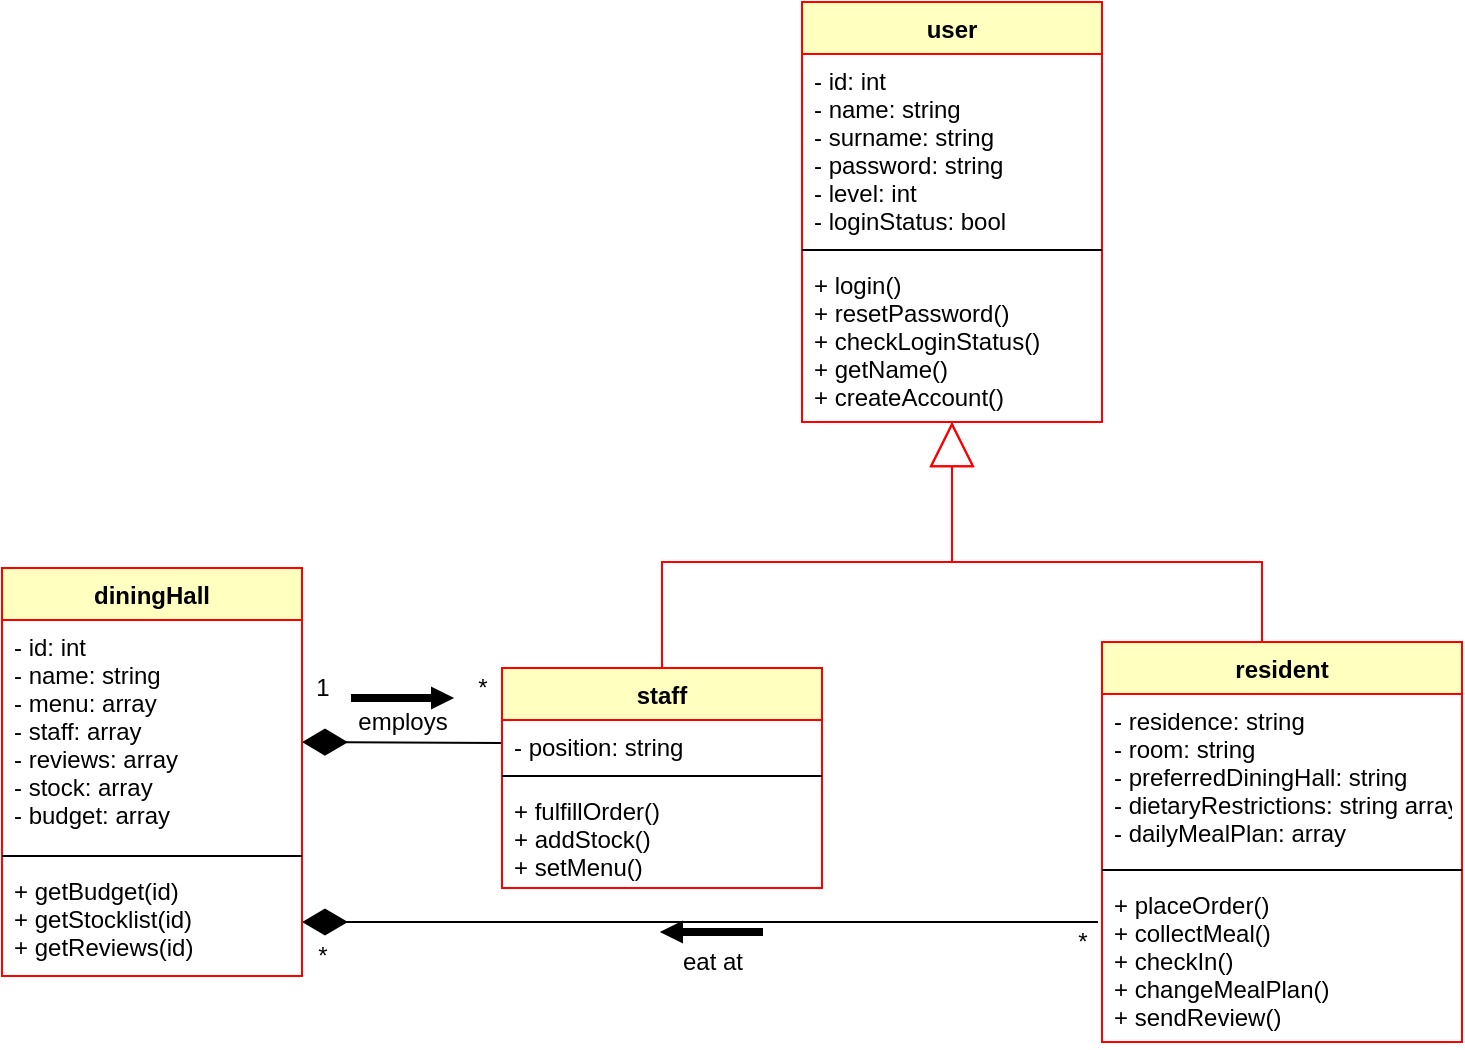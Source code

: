 <mxfile version="13.6.4" type="device"><diagram name="Page-1" id="e7e014a7-5840-1c2e-5031-d8a46d1fe8dd"><mxGraphModel dx="1038" dy="556" grid="1" gridSize="10" guides="1" tooltips="1" connect="1" arrows="1" fold="1" page="1" pageScale="1" pageWidth="1169" pageHeight="826" background="#ffffff" math="0" shadow="0"><root><mxCell id="0"/><mxCell id="1" parent="0"/><mxCell id="uWCh-ooKxQdx77lkRecy-43" style="edgeStyle=orthogonalEdgeStyle;rounded=0;orthogonalLoop=1;jettySize=auto;html=1;startArrow=none;startFill=0;endArrow=block;endFill=0;endSize=20;strokeColor=#FF0000;" parent="1" source="uWCh-ooKxQdx77lkRecy-26" target="uWCh-ooKxQdx77lkRecy-4" edge="1"><mxGeometry relative="1" as="geometry"><Array as="points"><mxPoint x="640" y="350"/><mxPoint x="485" y="350"/></Array></mxGeometry></mxCell><mxCell id="uWCh-ooKxQdx77lkRecy-42" style="edgeStyle=orthogonalEdgeStyle;rounded=0;orthogonalLoop=1;jettySize=auto;html=1;startArrow=none;startFill=0;endArrow=block;endFill=0;endSize=20;strokeColor=#FF0000;" parent="1" source="uWCh-ooKxQdx77lkRecy-9" target="uWCh-ooKxQdx77lkRecy-4" edge="1"><mxGeometry relative="1" as="geometry"><mxPoint x="480" y="310" as="targetPoint"/><Array as="points"><mxPoint x="340" y="350"/><mxPoint x="485" y="350"/></Array></mxGeometry></mxCell><mxCell id="uWCh-ooKxQdx77lkRecy-1" value="user" style="swimlane;fontStyle=1;align=center;verticalAlign=top;childLayout=stackLayout;horizontal=1;startSize=26;horizontalStack=0;resizeParent=1;resizeParentMax=0;resizeLast=0;collapsible=1;marginBottom=0;strokeColor=#FF0000;fillColor=#ffffc0;" parent="1" vertex="1"><mxGeometry x="410" y="70" width="150" height="210" as="geometry"/></mxCell><mxCell id="uWCh-ooKxQdx77lkRecy-2" value="- id: int&#xA;- name: string&#xA;- surname: string&#xA;- password: string&#xA;- level: int&#xA;- loginStatus: bool&#xA;&#xA;&#xA;" style="text;strokeColor=none;fillColor=none;align=left;verticalAlign=top;spacingLeft=4;spacingRight=4;overflow=hidden;rotatable=0;points=[[0,0.5],[1,0.5]];portConstraint=eastwest;" parent="uWCh-ooKxQdx77lkRecy-1" vertex="1"><mxGeometry y="26" width="150" height="94" as="geometry"/></mxCell><mxCell id="uWCh-ooKxQdx77lkRecy-3" value="" style="line;strokeWidth=1;fillColor=none;align=left;verticalAlign=middle;spacingTop=-1;spacingLeft=3;spacingRight=3;rotatable=0;labelPosition=right;points=[];portConstraint=eastwest;" parent="uWCh-ooKxQdx77lkRecy-1" vertex="1"><mxGeometry y="120" width="150" height="8" as="geometry"/></mxCell><mxCell id="uWCh-ooKxQdx77lkRecy-4" value="+ login()&#xA;+ resetPassword()&#xA;+ checkLoginStatus()&#xA;+ getName()&#xA;+ createAccount()&#xA;&#xA;" style="text;strokeColor=none;fillColor=none;align=left;verticalAlign=top;spacingLeft=4;spacingRight=4;overflow=hidden;rotatable=0;points=[[0,0.5],[1,0.5]];portConstraint=eastwest;" parent="uWCh-ooKxQdx77lkRecy-1" vertex="1"><mxGeometry y="128" width="150" height="82" as="geometry"/></mxCell><mxCell id="uWCh-ooKxQdx77lkRecy-26" value="resident" style="swimlane;fontStyle=1;align=center;verticalAlign=top;childLayout=stackLayout;horizontal=1;startSize=26;horizontalStack=0;resizeParent=1;resizeParentMax=0;resizeLast=0;collapsible=1;marginBottom=0;strokeColor=#FF0000;fillColor=#ffffc0;" parent="1" vertex="1"><mxGeometry x="560" y="390" width="180" height="200" as="geometry"/></mxCell><mxCell id="uWCh-ooKxQdx77lkRecy-27" value="- residence: string&#xA;- room: string&#xA;- preferredDiningHall: string&#xA;- dietaryRestrictions: string array&#xA;- dailyMealPlan: array&#xA;&#xA;" style="text;strokeColor=none;fillColor=none;align=left;verticalAlign=top;spacingLeft=4;spacingRight=4;overflow=hidden;rotatable=0;points=[[0,0.5],[1,0.5]];portConstraint=eastwest;" parent="uWCh-ooKxQdx77lkRecy-26" vertex="1"><mxGeometry y="26" width="180" height="84" as="geometry"/></mxCell><mxCell id="uWCh-ooKxQdx77lkRecy-28" value="" style="line;strokeWidth=1;fillColor=none;align=left;verticalAlign=middle;spacingTop=-1;spacingLeft=3;spacingRight=3;rotatable=0;labelPosition=right;points=[];portConstraint=eastwest;" parent="uWCh-ooKxQdx77lkRecy-26" vertex="1"><mxGeometry y="110" width="180" height="8" as="geometry"/></mxCell><mxCell id="uWCh-ooKxQdx77lkRecy-29" value="+ placeOrder()&#xA;+ collectMeal()&#xA;+ checkIn()&#xA;+ changeMealPlan()&#xA;+ sendReview()&#xA;" style="text;strokeColor=none;fillColor=none;align=left;verticalAlign=top;spacingLeft=4;spacingRight=4;overflow=hidden;rotatable=0;points=[[0,0.5],[1,0.5]];portConstraint=eastwest;" parent="uWCh-ooKxQdx77lkRecy-26" vertex="1"><mxGeometry y="118" width="180" height="82" as="geometry"/></mxCell><mxCell id="YkEt30V-v8oZXJ1Sc_5M-6" style="rounded=0;orthogonalLoop=1;jettySize=auto;html=1;endArrow=diamondThin;endFill=1;strokeWidth=1;startArrow=none;startFill=0;endSize=20;" edge="1" parent="1" source="uWCh-ooKxQdx77lkRecy-10"><mxGeometry relative="1" as="geometry"><mxPoint x="160" y="440" as="targetPoint"/></mxGeometry></mxCell><mxCell id="YkEt30V-v8oZXJ1Sc_5M-7" value="1" style="text;html=1;align=center;verticalAlign=middle;resizable=0;points=[];autosize=1;" vertex="1" parent="1"><mxGeometry x="160" y="403" width="20" height="20" as="geometry"/></mxCell><mxCell id="YkEt30V-v8oZXJ1Sc_5M-8" value="employs" style="text;html=1;align=center;verticalAlign=middle;resizable=0;points=[];autosize=1;" vertex="1" parent="1"><mxGeometry x="180" y="420" width="60" height="20" as="geometry"/></mxCell><mxCell id="YkEt30V-v8oZXJ1Sc_5M-9" value="*" style="text;html=1;align=center;verticalAlign=middle;resizable=0;points=[];autosize=1;" vertex="1" parent="1"><mxGeometry x="240" y="403" width="20" height="20" as="geometry"/></mxCell><mxCell id="YkEt30V-v8oZXJ1Sc_5M-11" style="edgeStyle=orthogonalEdgeStyle;rounded=0;orthogonalLoop=1;jettySize=auto;html=1;startArrow=none;startFill=0;endArrow=diamondThin;endFill=1;endSize=20;strokeWidth=1;" edge="1" parent="1" target="YkEt30V-v8oZXJ1Sc_5M-4"><mxGeometry relative="1" as="geometry"><mxPoint x="558" y="530" as="sourcePoint"/><Array as="points"><mxPoint x="558" y="530"/></Array></mxGeometry></mxCell><mxCell id="YkEt30V-v8oZXJ1Sc_5M-1" value="diningHall" style="swimlane;fontStyle=1;align=center;verticalAlign=top;childLayout=stackLayout;horizontal=1;startSize=26;horizontalStack=0;resizeParent=1;resizeParentMax=0;resizeLast=0;collapsible=1;marginBottom=0;strokeColor=#FF0000;fillColor=#ffffc0;" vertex="1" parent="1"><mxGeometry x="10" y="353" width="150" height="204" as="geometry"/></mxCell><mxCell id="YkEt30V-v8oZXJ1Sc_5M-2" value="- id: int&#xA;- name: string&#xA;- menu: array&#xA;- staff: array&#xA;- reviews: array&#xA;- stock: array&#xA;- budget: array&#xA;" style="text;strokeColor=none;fillColor=none;align=left;verticalAlign=top;spacingLeft=4;spacingRight=4;overflow=hidden;rotatable=0;points=[[0,0.5],[1,0.5]];portConstraint=eastwest;" vertex="1" parent="YkEt30V-v8oZXJ1Sc_5M-1"><mxGeometry y="26" width="150" height="114" as="geometry"/></mxCell><mxCell id="YkEt30V-v8oZXJ1Sc_5M-3" value="" style="line;strokeWidth=1;fillColor=none;align=left;verticalAlign=middle;spacingTop=-1;spacingLeft=3;spacingRight=3;rotatable=0;labelPosition=right;points=[];portConstraint=eastwest;" vertex="1" parent="YkEt30V-v8oZXJ1Sc_5M-1"><mxGeometry y="140" width="150" height="8" as="geometry"/></mxCell><mxCell id="YkEt30V-v8oZXJ1Sc_5M-4" value="+ getBudget(id)&#xA;+ getStocklist(id)&#xA;+ getReviews(id)&#xA;" style="text;strokeColor=none;fillColor=none;align=left;verticalAlign=top;spacingLeft=4;spacingRight=4;overflow=hidden;rotatable=0;points=[[0,0.5],[1,0.5]];portConstraint=eastwest;" vertex="1" parent="YkEt30V-v8oZXJ1Sc_5M-1"><mxGeometry y="148" width="150" height="56" as="geometry"/></mxCell><mxCell id="uWCh-ooKxQdx77lkRecy-9" value="staff" style="swimlane;fontStyle=1;align=center;verticalAlign=top;childLayout=stackLayout;horizontal=1;startSize=26;horizontalStack=0;resizeParent=1;resizeParentMax=0;resizeLast=0;collapsible=1;marginBottom=0;strokeColor=#FF0000;fillColor=#ffffc0;" parent="1" vertex="1"><mxGeometry x="260" y="403" width="160" height="110" as="geometry"/></mxCell><mxCell id="uWCh-ooKxQdx77lkRecy-10" value="- position: string" style="text;strokeColor=none;fillColor=none;align=left;verticalAlign=top;spacingLeft=4;spacingRight=4;overflow=hidden;rotatable=0;points=[[0,0.5],[1,0.5]];portConstraint=eastwest;" parent="uWCh-ooKxQdx77lkRecy-9" vertex="1"><mxGeometry y="26" width="160" height="24" as="geometry"/></mxCell><mxCell id="uWCh-ooKxQdx77lkRecy-11" value="" style="line;strokeWidth=1;fillColor=none;align=left;verticalAlign=middle;spacingTop=-1;spacingLeft=3;spacingRight=3;rotatable=0;labelPosition=right;points=[];portConstraint=eastwest;" parent="uWCh-ooKxQdx77lkRecy-9" vertex="1"><mxGeometry y="50" width="160" height="8" as="geometry"/></mxCell><mxCell id="uWCh-ooKxQdx77lkRecy-12" value="+ fulfillOrder()&#xA;+ addStock()&#xA;+ setMenu()&#xA;&#xA;" style="text;strokeColor=none;fillColor=none;align=left;verticalAlign=top;spacingLeft=4;spacingRight=4;overflow=hidden;rotatable=0;points=[[0,0.5],[1,0.5]];portConstraint=eastwest;" parent="uWCh-ooKxQdx77lkRecy-9" vertex="1"><mxGeometry y="58" width="160" height="52" as="geometry"/></mxCell><mxCell id="YkEt30V-v8oZXJ1Sc_5M-13" value="" style="shape=singleArrow;direction=west;whiteSpace=wrap;html=1;fillColor=#000000;rotation=-180;" vertex="1" parent="1"><mxGeometry x="185" y="413" width="50" height="10" as="geometry"/></mxCell><mxCell id="YkEt30V-v8oZXJ1Sc_5M-14" value="" style="shape=singleArrow;direction=west;whiteSpace=wrap;html=1;fillColor=#000000;rotation=0;" vertex="1" parent="1"><mxGeometry x="340" y="530" width="50" height="10" as="geometry"/></mxCell><mxCell id="YkEt30V-v8oZXJ1Sc_5M-15" value="*" style="text;html=1;align=center;verticalAlign=middle;resizable=0;points=[];autosize=1;" vertex="1" parent="1"><mxGeometry x="540" y="530" width="20" height="20" as="geometry"/></mxCell><mxCell id="YkEt30V-v8oZXJ1Sc_5M-16" value="*" style="text;html=1;align=center;verticalAlign=middle;resizable=0;points=[];autosize=1;" vertex="1" parent="1"><mxGeometry x="160" y="537" width="20" height="20" as="geometry"/></mxCell><mxCell id="YkEt30V-v8oZXJ1Sc_5M-17" value="&lt;div&gt;eat at&lt;/div&gt;" style="text;html=1;align=center;verticalAlign=middle;resizable=0;points=[];autosize=1;" vertex="1" parent="1"><mxGeometry x="345" y="540" width="40" height="20" as="geometry"/></mxCell></root></mxGraphModel></diagram></mxfile>
